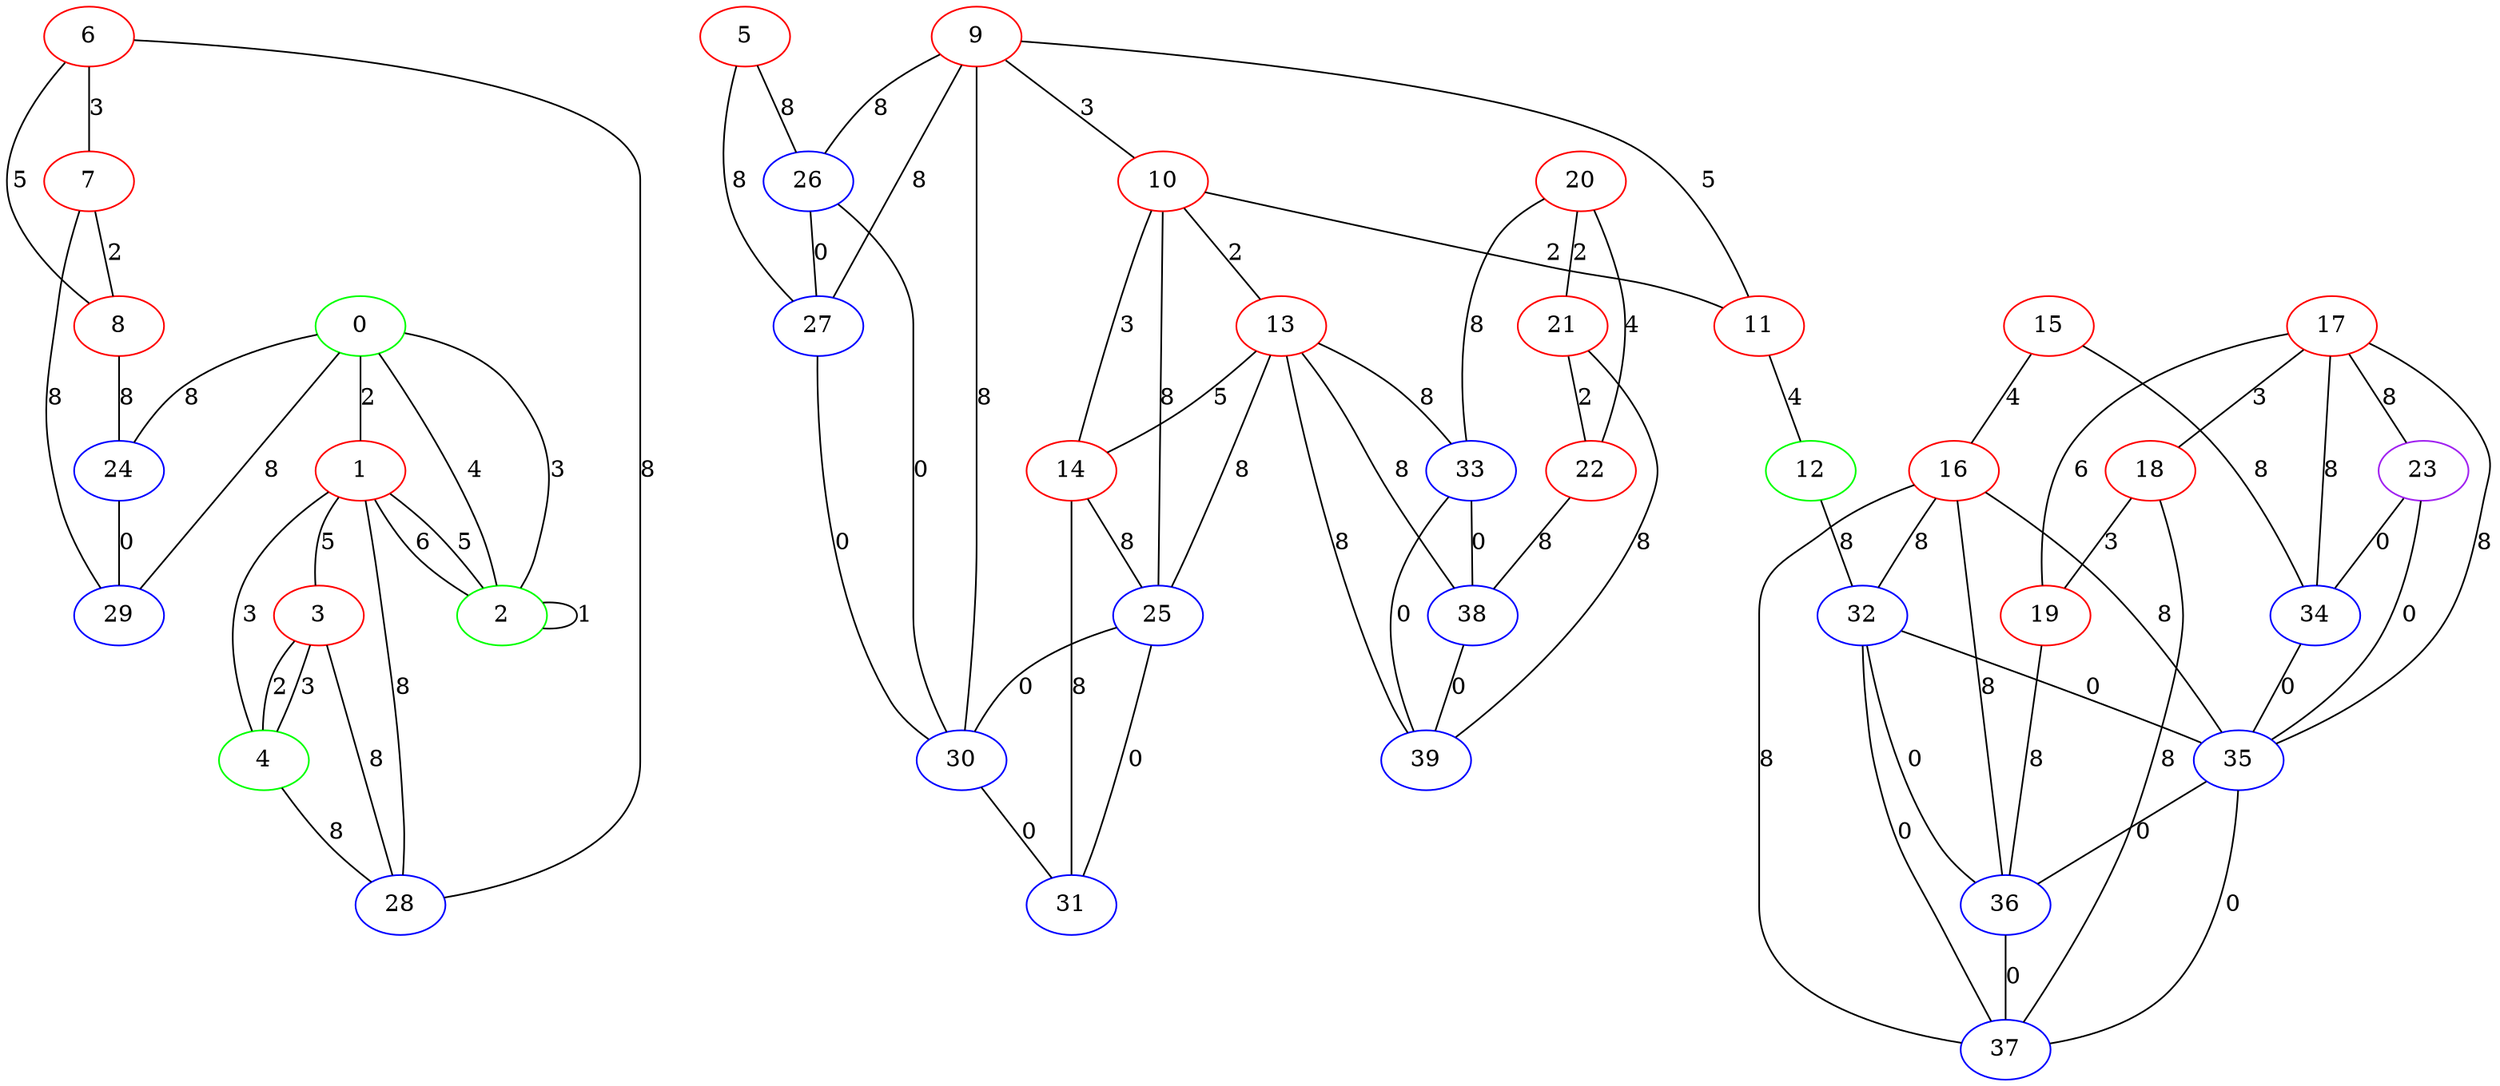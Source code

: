 graph "" {
0 [color=green, weight=2];
1 [color=red, weight=1];
2 [color=green, weight=2];
3 [color=red, weight=1];
4 [color=green, weight=2];
5 [color=red, weight=1];
6 [color=red, weight=1];
7 [color=red, weight=1];
8 [color=red, weight=1];
9 [color=red, weight=1];
10 [color=red, weight=1];
11 [color=red, weight=1];
12 [color=green, weight=2];
13 [color=red, weight=1];
14 [color=red, weight=1];
15 [color=red, weight=1];
16 [color=red, weight=1];
17 [color=red, weight=1];
18 [color=red, weight=1];
19 [color=red, weight=1];
20 [color=red, weight=1];
21 [color=red, weight=1];
22 [color=red, weight=1];
23 [color=purple, weight=4];
24 [color=blue, weight=3];
25 [color=blue, weight=3];
26 [color=blue, weight=3];
27 [color=blue, weight=3];
28 [color=blue, weight=3];
29 [color=blue, weight=3];
30 [color=blue, weight=3];
31 [color=blue, weight=3];
32 [color=blue, weight=3];
33 [color=blue, weight=3];
34 [color=blue, weight=3];
35 [color=blue, weight=3];
36 [color=blue, weight=3];
37 [color=blue, weight=3];
38 [color=blue, weight=3];
39 [color=blue, weight=3];
0 -- 24  [key=0, label=8];
0 -- 1  [key=0, label=2];
0 -- 2  [key=0, label=3];
0 -- 2  [key=1, label=4];
0 -- 29  [key=0, label=8];
1 -- 28  [key=0, label=8];
1 -- 2  [key=0, label=5];
1 -- 2  [key=1, label=6];
1 -- 3  [key=0, label=5];
1 -- 4  [key=0, label=3];
2 -- 2  [key=0, label=1];
3 -- 4  [key=0, label=3];
3 -- 4  [key=1, label=2];
3 -- 28  [key=0, label=8];
4 -- 28  [key=0, label=8];
5 -- 26  [key=0, label=8];
5 -- 27  [key=0, label=8];
6 -- 8  [key=0, label=5];
6 -- 28  [key=0, label=8];
6 -- 7  [key=0, label=3];
7 -- 8  [key=0, label=2];
7 -- 29  [key=0, label=8];
8 -- 24  [key=0, label=8];
9 -- 27  [key=0, label=8];
9 -- 10  [key=0, label=3];
9 -- 11  [key=0, label=5];
9 -- 26  [key=0, label=8];
9 -- 30  [key=0, label=8];
10 -- 11  [key=0, label=2];
10 -- 13  [key=0, label=2];
10 -- 14  [key=0, label=3];
10 -- 25  [key=0, label=8];
11 -- 12  [key=0, label=4];
12 -- 32  [key=0, label=8];
13 -- 33  [key=0, label=8];
13 -- 38  [key=0, label=8];
13 -- 39  [key=0, label=8];
13 -- 14  [key=0, label=5];
13 -- 25  [key=0, label=8];
14 -- 25  [key=0, label=8];
14 -- 31  [key=0, label=8];
15 -- 16  [key=0, label=4];
15 -- 34  [key=0, label=8];
16 -- 32  [key=0, label=8];
16 -- 35  [key=0, label=8];
16 -- 36  [key=0, label=8];
16 -- 37  [key=0, label=8];
17 -- 35  [key=0, label=8];
17 -- 18  [key=0, label=3];
17 -- 19  [key=0, label=6];
17 -- 34  [key=0, label=8];
17 -- 23  [key=0, label=8];
18 -- 19  [key=0, label=3];
18 -- 37  [key=0, label=8];
19 -- 36  [key=0, label=8];
20 -- 33  [key=0, label=8];
20 -- 21  [key=0, label=2];
20 -- 22  [key=0, label=4];
21 -- 22  [key=0, label=2];
21 -- 39  [key=0, label=8];
22 -- 38  [key=0, label=8];
23 -- 34  [key=0, label=0];
23 -- 35  [key=0, label=0];
24 -- 29  [key=0, label=0];
25 -- 30  [key=0, label=0];
25 -- 31  [key=0, label=0];
26 -- 27  [key=0, label=0];
26 -- 30  [key=0, label=0];
27 -- 30  [key=0, label=0];
30 -- 31  [key=0, label=0];
32 -- 36  [key=0, label=0];
32 -- 35  [key=0, label=0];
32 -- 37  [key=0, label=0];
33 -- 38  [key=0, label=0];
33 -- 39  [key=0, label=0];
34 -- 35  [key=0, label=0];
35 -- 36  [key=0, label=0];
35 -- 37  [key=0, label=0];
36 -- 37  [key=0, label=0];
38 -- 39  [key=0, label=0];
}
